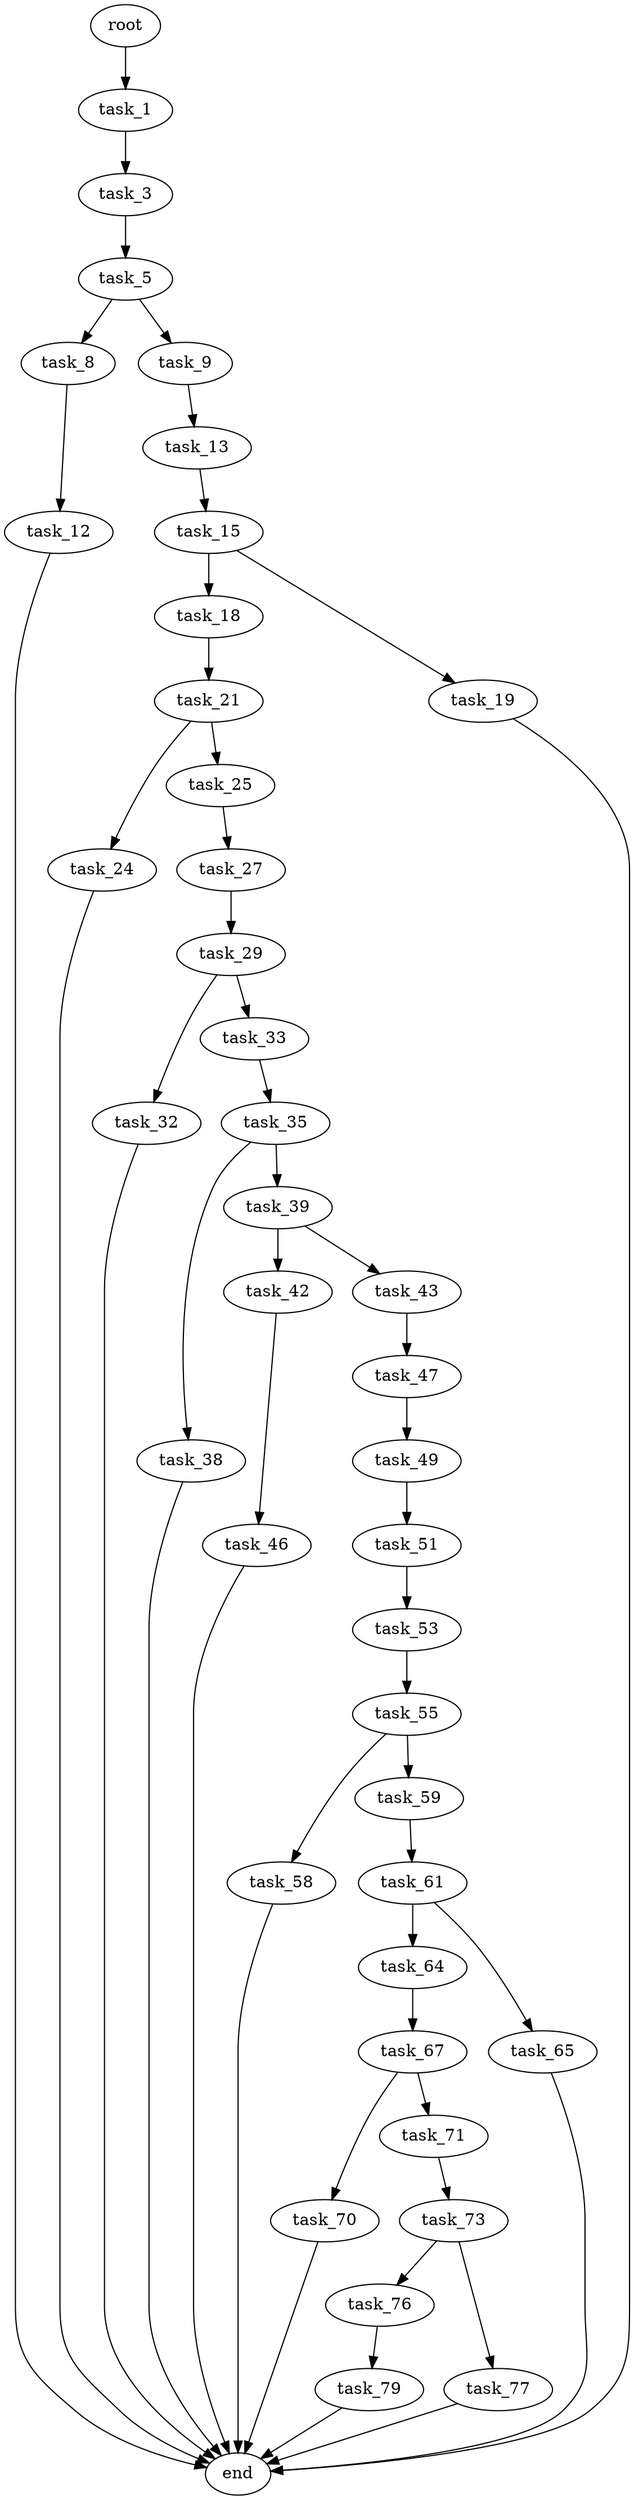 digraph G {
  root [size="0.000000"];
  task_1 [size="1154055030482.000000"];
  task_3 [size="28991029248.000000"];
  task_5 [size="277929961335.000000"];
  task_8 [size="265755616400.000000"];
  task_9 [size="231928233984.000000"];
  task_12 [size="5869899401.000000"];
  task_13 [size="28991029248.000000"];
  end [size="0.000000"];
  task_15 [size="28991029248.000000"];
  task_18 [size="2107094816.000000"];
  task_19 [size="2541898456.000000"];
  task_21 [size="107450293310.000000"];
  task_24 [size="42549785672.000000"];
  task_25 [size="10824333088.000000"];
  task_27 [size="583537177946.000000"];
  task_29 [size="113025707280.000000"];
  task_32 [size="718491973212.000000"];
  task_33 [size="8589934592.000000"];
  task_35 [size="22123110566.000000"];
  task_38 [size="123013593448.000000"];
  task_39 [size="57790981860.000000"];
  task_42 [size="31061560880.000000"];
  task_43 [size="231928233984.000000"];
  task_46 [size="8589934592.000000"];
  task_47 [size="1280153474675.000000"];
  task_49 [size="943963273399.000000"];
  task_51 [size="149319527472.000000"];
  task_53 [size="155211760980.000000"];
  task_55 [size="1073741824000.000000"];
  task_58 [size="223848860794.000000"];
  task_59 [size="33601330922.000000"];
  task_61 [size="4960815846.000000"];
  task_64 [size="10528817011.000000"];
  task_65 [size="42087542976.000000"];
  task_67 [size="38218580565.000000"];
  task_70 [size="12147266086.000000"];
  task_71 [size="3301622905.000000"];
  task_73 [size="43815841248.000000"];
  task_76 [size="97227193863.000000"];
  task_77 [size="1087331669909.000000"];
  task_79 [size="68719476736.000000"];

  root -> task_1 [size="1.000000"];
  task_1 -> task_3 [size="838860800.000000"];
  task_3 -> task_5 [size="75497472.000000"];
  task_5 -> task_8 [size="209715200.000000"];
  task_5 -> task_9 [size="209715200.000000"];
  task_8 -> task_12 [size="209715200.000000"];
  task_9 -> task_13 [size="301989888.000000"];
  task_12 -> end [size="1.000000"];
  task_13 -> task_15 [size="75497472.000000"];
  task_15 -> task_18 [size="75497472.000000"];
  task_15 -> task_19 [size="75497472.000000"];
  task_18 -> task_21 [size="134217728.000000"];
  task_19 -> end [size="1.000000"];
  task_21 -> task_24 [size="75497472.000000"];
  task_21 -> task_25 [size="75497472.000000"];
  task_24 -> end [size="1.000000"];
  task_25 -> task_27 [size="411041792.000000"];
  task_27 -> task_29 [size="838860800.000000"];
  task_29 -> task_32 [size="134217728.000000"];
  task_29 -> task_33 [size="134217728.000000"];
  task_32 -> end [size="1.000000"];
  task_33 -> task_35 [size="33554432.000000"];
  task_35 -> task_38 [size="838860800.000000"];
  task_35 -> task_39 [size="838860800.000000"];
  task_38 -> end [size="1.000000"];
  task_39 -> task_42 [size="134217728.000000"];
  task_39 -> task_43 [size="134217728.000000"];
  task_42 -> task_46 [size="679477248.000000"];
  task_43 -> task_47 [size="301989888.000000"];
  task_46 -> end [size="1.000000"];
  task_47 -> task_49 [size="838860800.000000"];
  task_49 -> task_51 [size="679477248.000000"];
  task_51 -> task_53 [size="134217728.000000"];
  task_53 -> task_55 [size="134217728.000000"];
  task_55 -> task_58 [size="838860800.000000"];
  task_55 -> task_59 [size="838860800.000000"];
  task_58 -> end [size="1.000000"];
  task_59 -> task_61 [size="33554432.000000"];
  task_61 -> task_64 [size="301989888.000000"];
  task_61 -> task_65 [size="301989888.000000"];
  task_64 -> task_67 [size="301989888.000000"];
  task_65 -> end [size="1.000000"];
  task_67 -> task_70 [size="75497472.000000"];
  task_67 -> task_71 [size="75497472.000000"];
  task_70 -> end [size="1.000000"];
  task_71 -> task_73 [size="209715200.000000"];
  task_73 -> task_76 [size="33554432.000000"];
  task_73 -> task_77 [size="33554432.000000"];
  task_76 -> task_79 [size="75497472.000000"];
  task_77 -> end [size="1.000000"];
  task_79 -> end [size="1.000000"];
}
